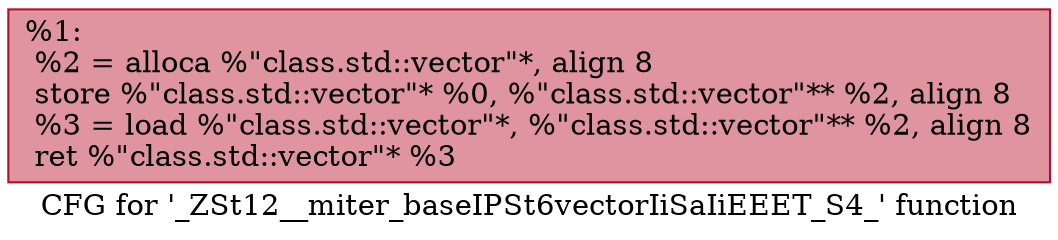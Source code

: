 digraph "CFG for '_ZSt12__miter_baseIPSt6vectorIiSaIiEEET_S4_' function" {
	label="CFG for '_ZSt12__miter_baseIPSt6vectorIiSaIiEEET_S4_' function";

	Node0x559aeab67520 [shape=record,color="#b70d28ff", style=filled, fillcolor="#b70d2870",label="{%1:\l  %2 = alloca %\"class.std::vector\"*, align 8\l  store %\"class.std::vector\"* %0, %\"class.std::vector\"** %2, align 8\l  %3 = load %\"class.std::vector\"*, %\"class.std::vector\"** %2, align 8\l  ret %\"class.std::vector\"* %3\l}"];
}
